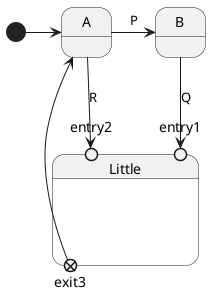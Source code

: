 @startuml
state A 
state B
state Little <<submachine>> {
  state entry1 <<entryPoint>>
  state entry2 <<entryPoint>>
  state exit3 <<exitPoint>>
}

[*] -> A
A -> B : P
B --> entry1 : Q
A --> entry2 : R
exit3 --> A
@enduml

@startuml LittleSubmachine
state Little <<submachine>> {
  state entry1 <<entryPoint>>
  state entry2 <<entryPoint>>
  state sin1
  state sin2
  entry1 -> sin1 
  entry2 --> sin1 
  sin1 -> sin2 : V
  sin2 --> exitA <<exitPoint>>
}
@enduml
